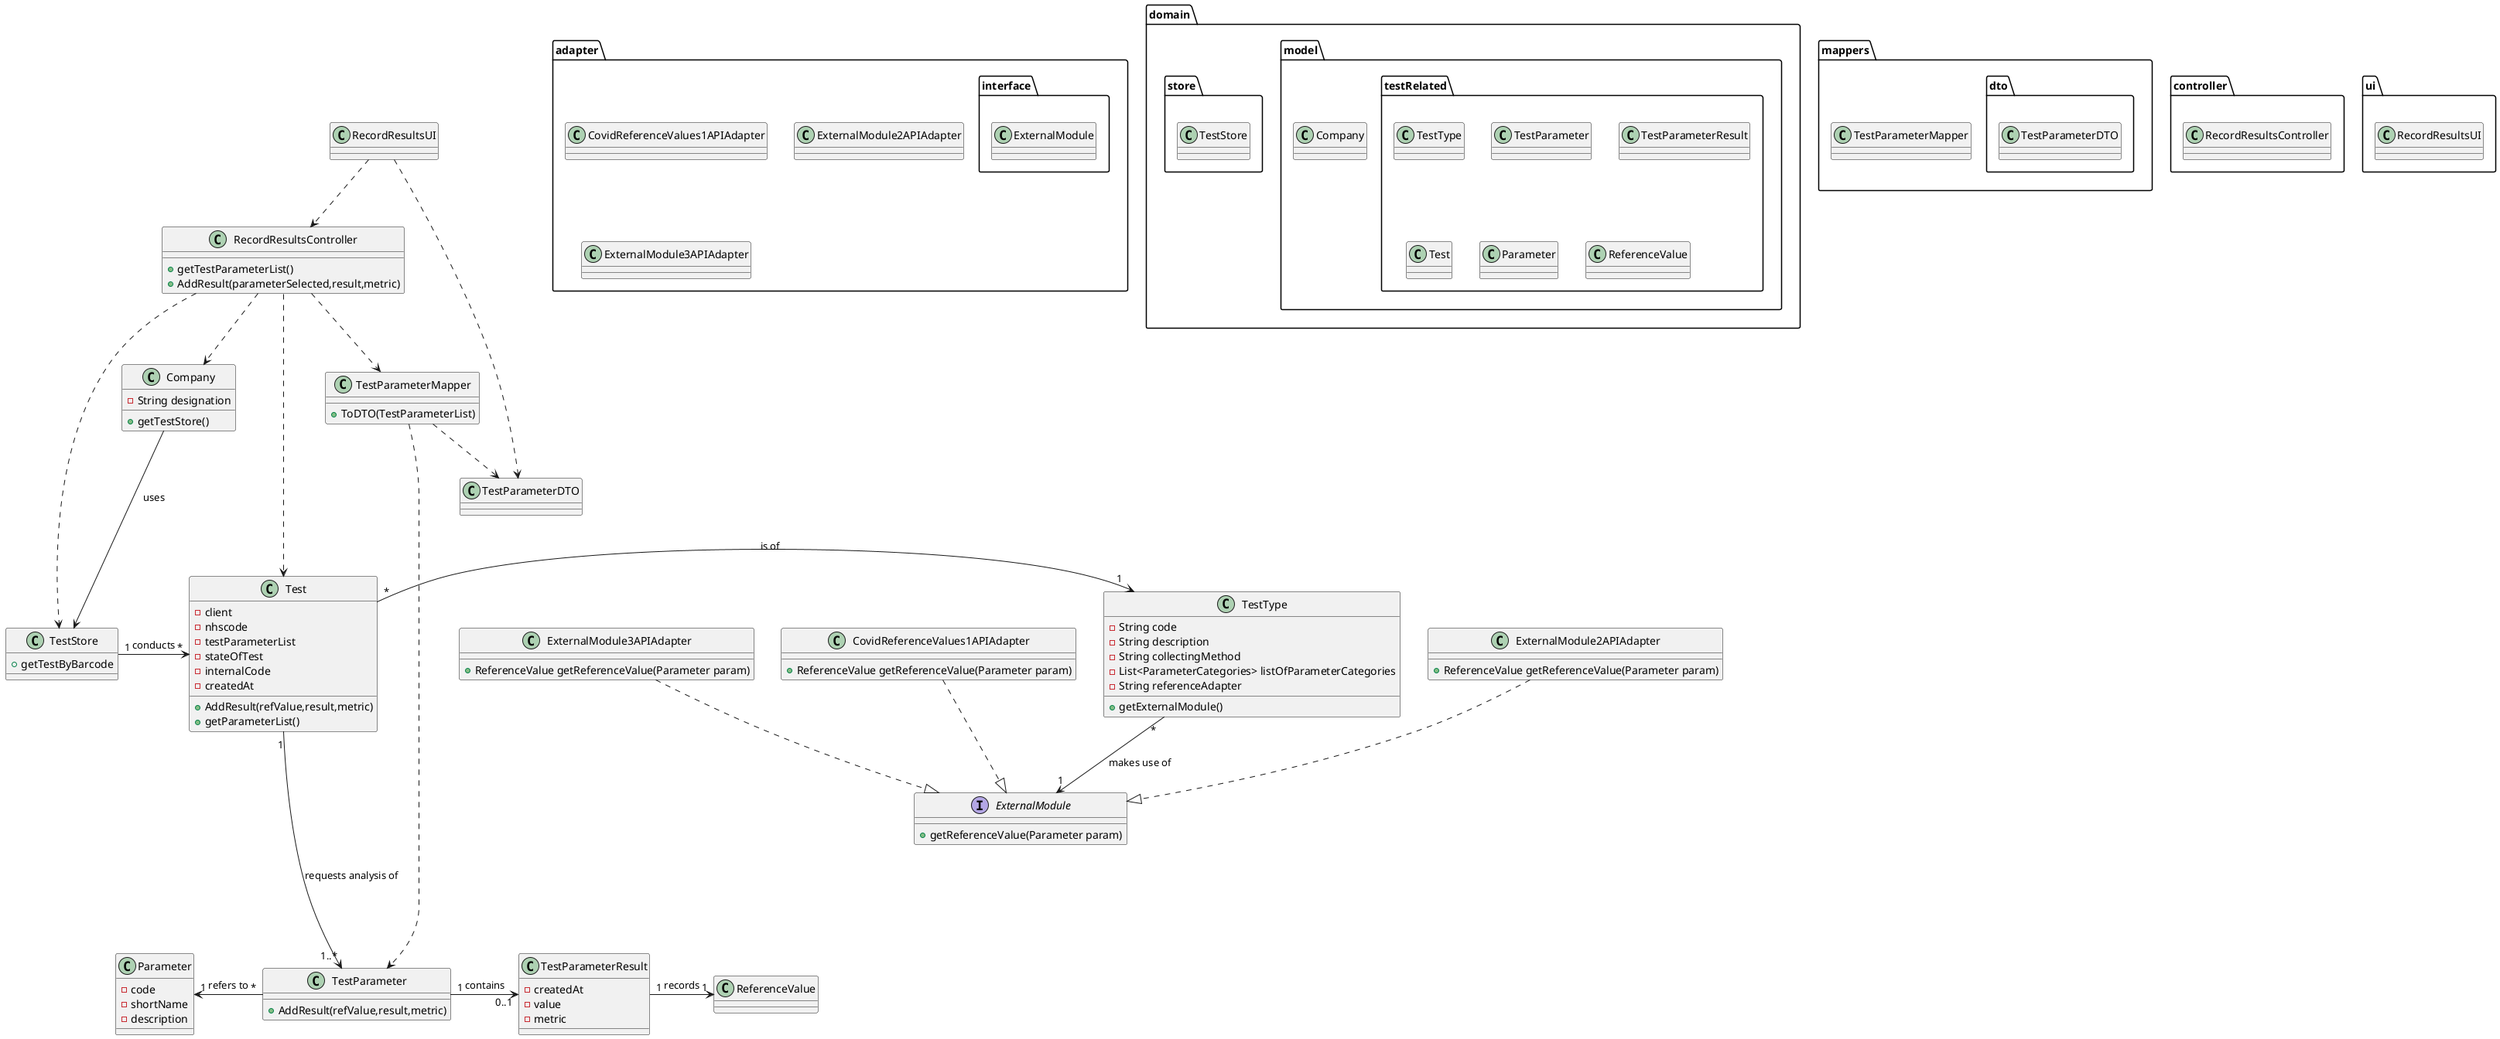 @startuml


package adapter{
class CovidReferenceValues1APIAdapter
class ExternalModule2APIAdapter
class ExternalModule3APIAdapter
package interface{
class ExternalModule
}
}
package mappers{
class TestParameterMapper
package dto{
class TestParameterDTO
}
}

package domain{
package model{
class Company
package testRelated {
class TestType
class TestParameter
class TestParameterResult
class Test
class Parameter
class ReferenceValue
}
}
package store{
class TestStore
}
}


package controller{
class RecordResultsController
}
package ui{
class RecordResultsUI
}




class Company{
-String designation
+getTestStore()
}

class RecordResultsUI{

}

class RecordResultsController{
+getTestParameterList()
+AddResult(parameterSelected,result,metric)
}

class TestParameterMapper{
+ToDTO(TestParameterList)
}

class Test {
-client
-nhscode
-testParameterList
-stateOfTest
-internalCode
-createdAt
+AddResult(refValue,result,metric)
+getParameterList()
}

class TestStore{
+getTestByBarcode
}

class TestParameter{
+AddResult(refValue,result,metric)
}


class TestParameterResult{
-createdAt
-value
-metric
}

class Parameter{
-code
-shortName
-description
}

class TestParameterDTO{
}

class ReferenceValue{

}

class TestType{
  -String code
  -String description
  -String collectingMethod
  -List<ParameterCategories> listOfParameterCategories
  -String referenceAdapter
  +getExternalModule()

}

class ExternalModule2APIAdapter{
 +ReferenceValue getReferenceValue(Parameter param)
}

class ExternalModule3APIAdapter{
 +ReferenceValue getReferenceValue(Parameter param)
}

class CovidReferenceValues1APIAdapter{
 +ReferenceValue getReferenceValue(Parameter param)
}


interface ExternalModule{
+getReferenceValue(Parameter param)
}



RecordResultsUI ..> RecordResultsController
RecordResultsUI ..> TestParameterDTO
RecordResultsController ..> Company
RecordResultsController ..> TestParameterMapper
RecordResultsController ..> Test
RecordResultsController ..> TestStore
Company ---> TestStore : uses
TestParameterMapper ......> TestParameter
TestParameterMapper ..> TestParameterDTO
TestType"*" --> "1" ExternalModule : makes use of
TestStore "1" -> "*" Test : conducts
Test "*" -> "1" TestType : is of
Test "1" ---> "1..*" TestParameter : requests analysis of
Parameter "1" <- "*" TestParameter : refers to
TestParameter "1" -> "0..1" TestParameterResult : contains
TestParameterResult "1" -> "1" ReferenceValue :records
CovidReferenceValues1APIAdapter ..|> ExternalModule
ExternalModule2APIAdapter ..|> ExternalModule
ExternalModule3APIAdapter ..|> ExternalModule



@enduml
